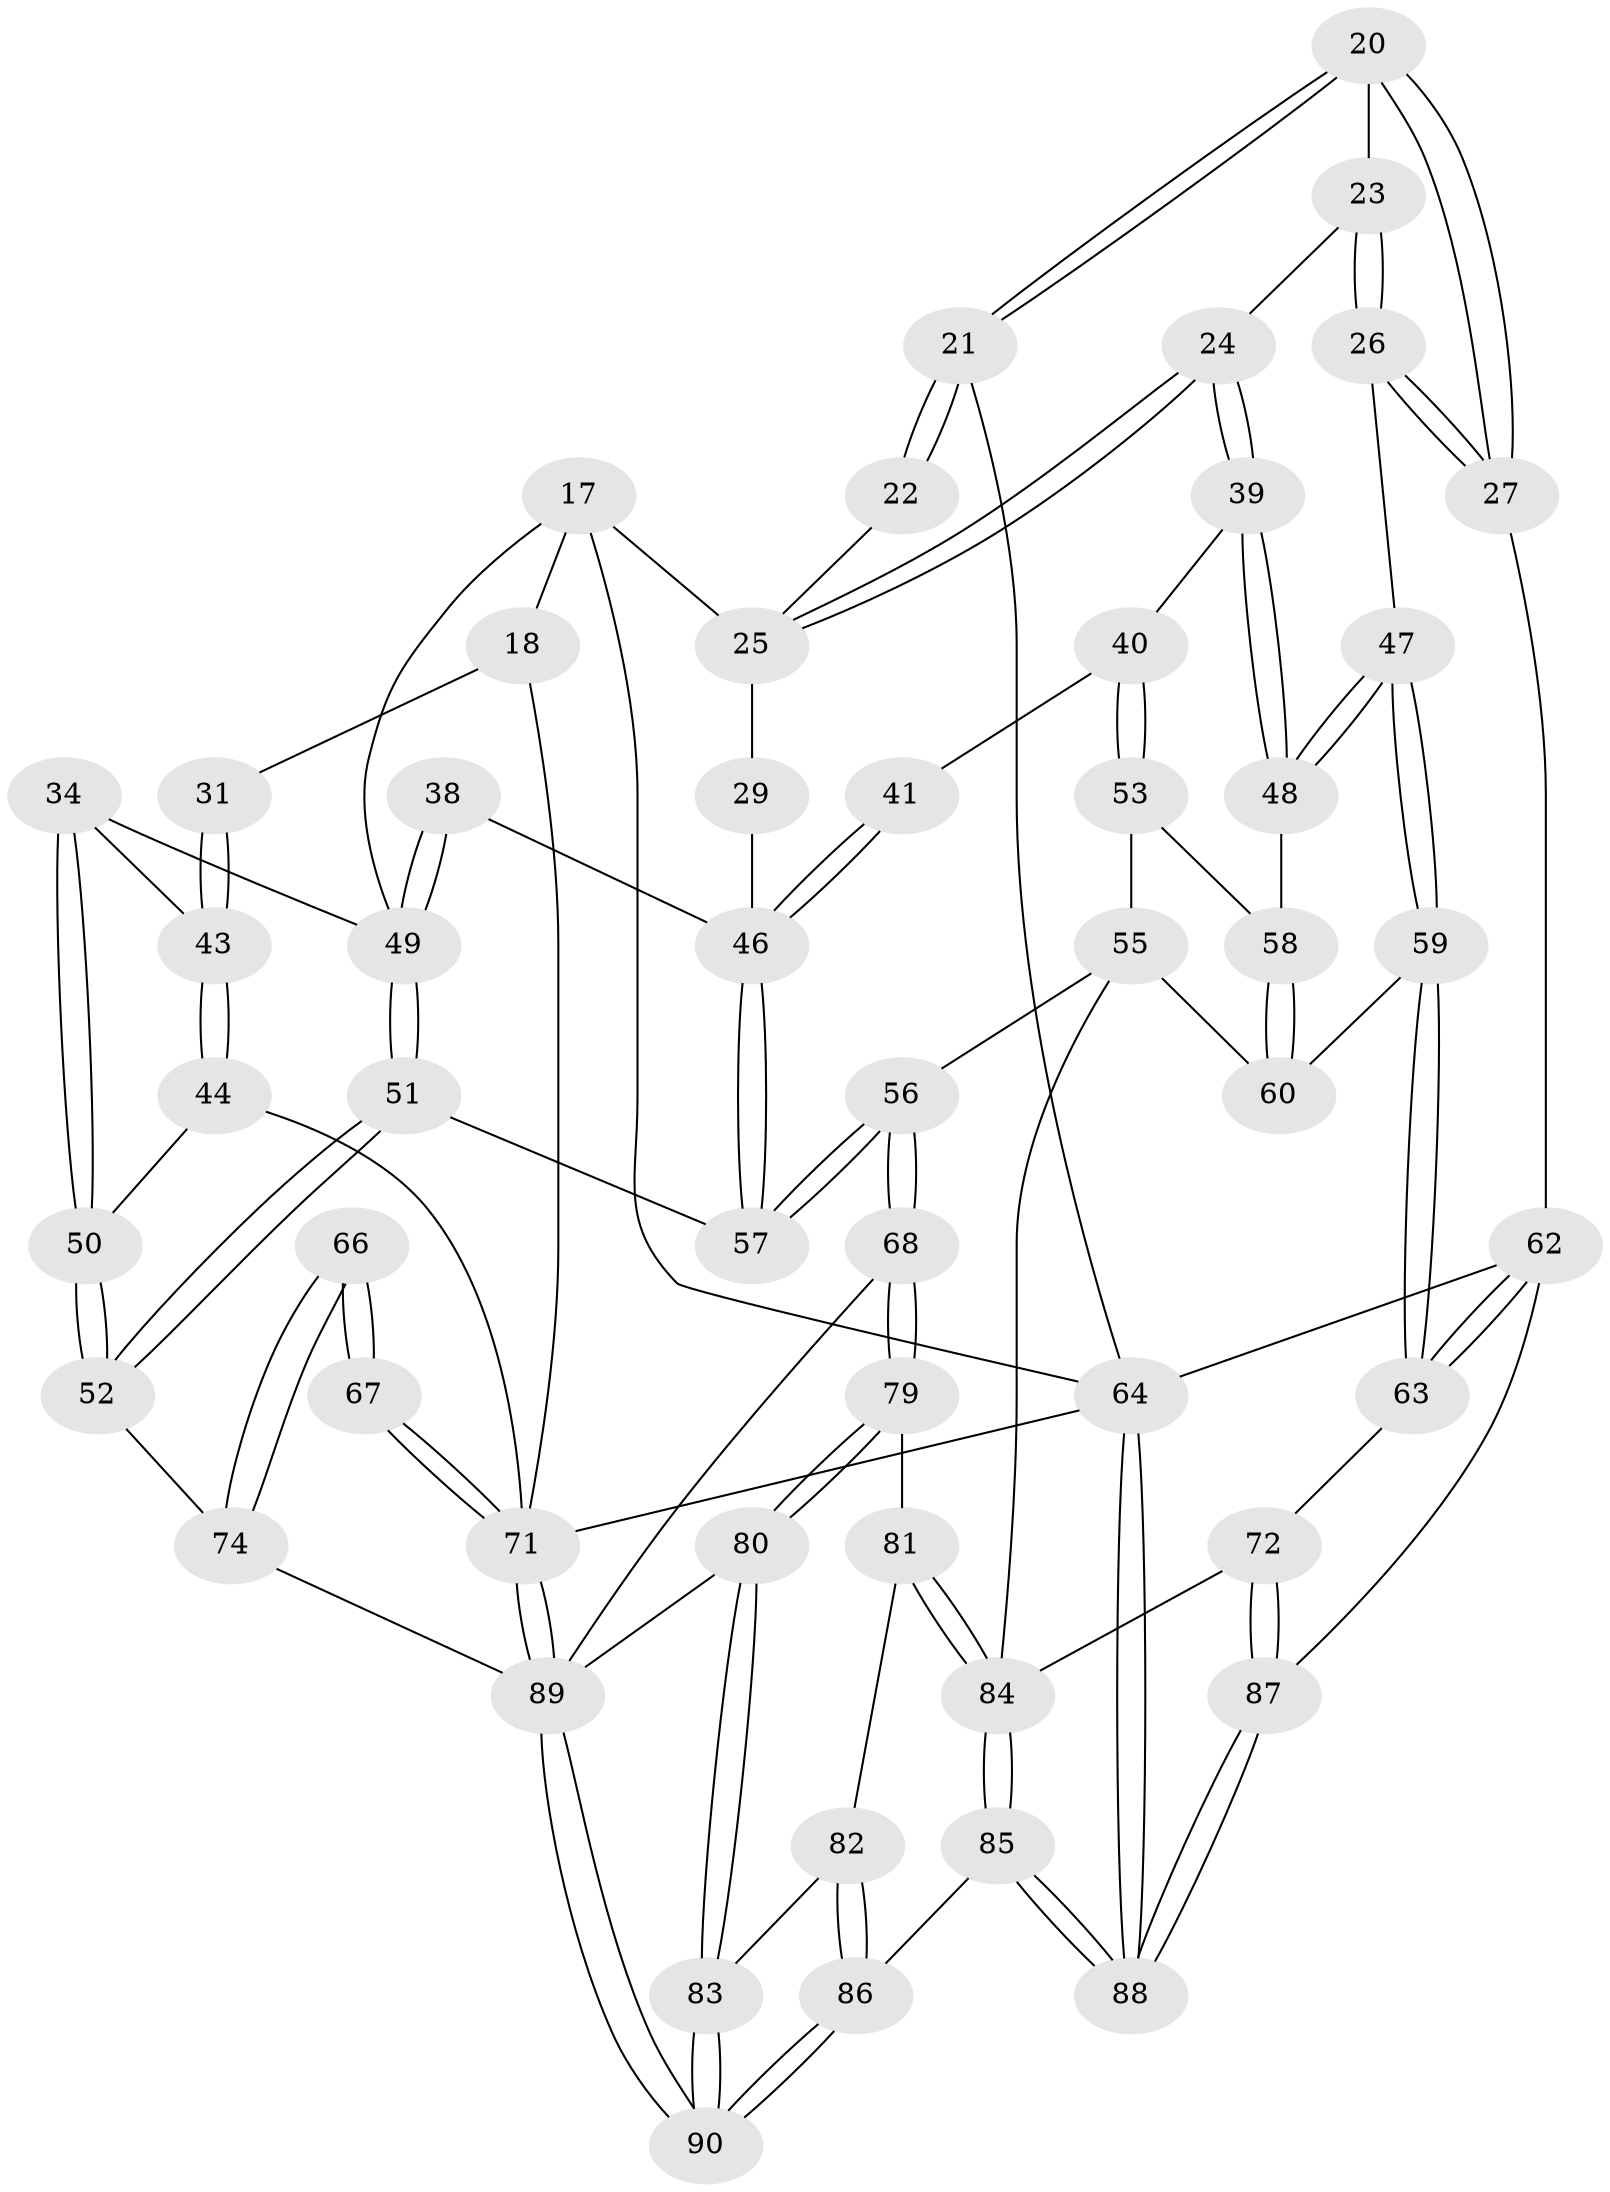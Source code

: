 // original degree distribution, {3: 0.044444444444444446, 6: 0.2222222222222222, 4: 0.2, 5: 0.5333333333333333}
// Generated by graph-tools (version 1.1) at 2025/06/03/04/25 22:06:47]
// undirected, 54 vertices, 126 edges
graph export_dot {
graph [start="1"]
  node [color=gray90,style=filled];
  17 [pos="+0.3508996583845114+0.2620083543075037",super="+16+6"];
  18 [pos="+0.24807631548403342+0.27938187661877256",super="+12+13"];
  20 [pos="+1+0.2445706192103459",super="+19"];
  21 [pos="+1+0",super="+8"];
  22 [pos="+0.8233375658147627+0.22201960517794359",super="+9"];
  23 [pos="+0.8334503579928719+0.26480226182113775"];
  24 [pos="+0.7263522364563698+0.3418822839914125"];
  25 [pos="+0.680647147758593+0.2433438952125005",super="+10+15"];
  26 [pos="+0.944414311653799+0.40087297122060767"];
  27 [pos="+1+0.33383026628400003"];
  29 [pos="+0.4674503241328727+0.25979214447719795",super="+28"];
  31 [pos="+0.04722804359970265+0.264951037941164",super="+30"];
  34 [pos="+0.22698806617503692+0.3891144539875856"];
  38 [pos="+0.3918359910443211+0.4316241414350631"];
  39 [pos="+0.7283486477694864+0.3514139299133916"];
  40 [pos="+0.6241174173180165+0.4317731074555056"];
  41 [pos="+0.6056090359538038+0.428903110800875"];
  43 [pos="+0.08859836295373011+0.41426029123388",super="+35"];
  44 [pos="+0.09002790866656782+0.5029405059935801"];
  46 [pos="+0.5347466981995407+0.46324096173080703",super="+37+36+42"];
  47 [pos="+0.9298035885730955+0.40902844697182633"];
  48 [pos="+0.8124572505826279+0.41286484023850295"];
  49 [pos="+0.38351789942873116+0.442249953956222",super="+33+32"];
  50 [pos="+0.18875227600182604+0.5379408250828001"];
  51 [pos="+0.3637357829424915+0.5047536984087793"];
  52 [pos="+0.23091586174267584+0.5932589036821415"];
  53 [pos="+0.6742892349708769+0.5180809393991297"];
  55 [pos="+0.6317006179572073+0.6965314152879557",super="+54"];
  56 [pos="+0.5441972713159149+0.6827379671317267"];
  57 [pos="+0.5141892947930499+0.6032008923215723"];
  58 [pos="+0.7717429962153518+0.48066226478020185"];
  59 [pos="+0.855423006456158+0.6800635372512484"];
  60 [pos="+0.8226014873687254+0.6738223934549212"];
  62 [pos="+0.9686980915355826+0.7586071272236433",super="+61"];
  63 [pos="+0.9358898506227575+0.7399919954528336"];
  64 [pos="+1+1",super="+2"];
  66 [pos="+0+0.8075117989241495"];
  67 [pos="+0+0.83055825074585"];
  68 [pos="+0.4663898080736899+0.7277977307462671"];
  71 [pos="+0+1",super="+4+45"];
  72 [pos="+0.7189334921152503+0.8746582006582819"];
  74 [pos="+0.1792234242668971+0.879753967702343",super="+70+65"];
  79 [pos="+0.4609703092839051+0.8169692174924875"];
  80 [pos="+0.3593134216302582+0.9329665869834901"];
  81 [pos="+0.47317856956640136+0.910518917441024",super="+78"];
  82 [pos="+0.4644540026783504+0.9230837719154265"];
  83 [pos="+0.3636806670370707+0.9464204946670235"];
  84 [pos="+0.5944133170912586+0.9848666165674622",super="+77"];
  85 [pos="+0.5816343590606319+1"];
  86 [pos="+0.5193996740726795+1"];
  87 [pos="+0.8260614175122707+0.9698001863565819"];
  88 [pos="+0.818183146472912+1"];
  89 [pos="+0.22443185351903877+1",super="+76+75"];
  90 [pos="+0.39143646515513164+1"];
  17 -- 18 [weight=2];
  17 -- 49;
  17 -- 64;
  17 -- 25 [weight=2];
  18 -- 71 [weight=2];
  18 -- 31 [weight=2];
  20 -- 21;
  20 -- 21;
  20 -- 27;
  20 -- 27;
  20 -- 23;
  21 -- 22 [weight=2];
  21 -- 22;
  21 -- 64;
  22 -- 25;
  23 -- 24;
  23 -- 26;
  23 -- 26;
  24 -- 25;
  24 -- 25;
  24 -- 39;
  24 -- 39;
  25 -- 29 [weight=2];
  26 -- 27;
  26 -- 27;
  26 -- 47;
  27 -- 62;
  29 -- 46 [weight=2];
  31 -- 43 [weight=2];
  31 -- 43;
  34 -- 50;
  34 -- 50;
  34 -- 49;
  34 -- 43;
  38 -- 49 [weight=2];
  38 -- 49;
  38 -- 46;
  39 -- 40;
  39 -- 48;
  39 -- 48;
  40 -- 41;
  40 -- 53;
  40 -- 53;
  41 -- 46 [weight=2];
  41 -- 46;
  43 -- 44;
  43 -- 44;
  44 -- 50;
  44 -- 71;
  46 -- 57;
  46 -- 57;
  47 -- 48;
  47 -- 48;
  47 -- 59;
  47 -- 59;
  48 -- 58;
  49 -- 51;
  49 -- 51;
  50 -- 52;
  50 -- 52;
  51 -- 52;
  51 -- 52;
  51 -- 57;
  52 -- 74;
  53 -- 58;
  53 -- 55;
  55 -- 56;
  55 -- 84;
  55 -- 60;
  56 -- 57;
  56 -- 57;
  56 -- 68;
  56 -- 68;
  58 -- 60;
  58 -- 60;
  59 -- 60;
  59 -- 63;
  59 -- 63;
  62 -- 63;
  62 -- 63;
  62 -- 87;
  62 -- 64;
  63 -- 72;
  64 -- 88;
  64 -- 88;
  64 -- 71 [weight=2];
  66 -- 67;
  66 -- 67;
  66 -- 74 [weight=2];
  66 -- 74;
  67 -- 71 [weight=2];
  67 -- 71;
  68 -- 79;
  68 -- 79;
  68 -- 89;
  71 -- 89;
  71 -- 89;
  72 -- 87;
  72 -- 87;
  72 -- 84;
  74 -- 89 [weight=2];
  79 -- 80;
  79 -- 80;
  79 -- 81;
  80 -- 83;
  80 -- 83;
  80 -- 89;
  81 -- 82;
  81 -- 84 [weight=2];
  81 -- 84;
  82 -- 83;
  82 -- 86;
  82 -- 86;
  83 -- 90;
  83 -- 90;
  84 -- 85;
  84 -- 85;
  85 -- 86;
  85 -- 88;
  85 -- 88;
  86 -- 90;
  86 -- 90;
  87 -- 88;
  87 -- 88;
  89 -- 90;
  89 -- 90;
}
